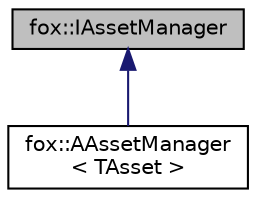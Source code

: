 digraph "fox::IAssetManager"
{
 // LATEX_PDF_SIZE
  edge [fontname="Helvetica",fontsize="10",labelfontname="Helvetica",labelfontsize="10"];
  node [fontname="Helvetica",fontsize="10",shape=record];
  Node1 [label="fox::IAssetManager",height=0.2,width=0.4,color="black", fillcolor="grey75", style="filled", fontcolor="black",tooltip=" "];
  Node1 -> Node2 [dir="back",color="midnightblue",fontsize="10",style="solid",fontname="Helvetica"];
  Node2 [label="fox::AAssetManager\l\< TAsset \>",height=0.2,width=0.4,color="black", fillcolor="white", style="filled",URL="$classfox_1_1AAssetManager.html",tooltip=" "];
}
